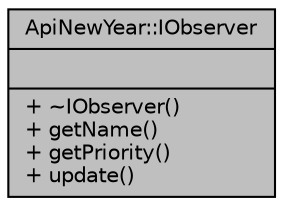 digraph "ApiNewYear::IObserver"
{
  edge [fontname="Helvetica",fontsize="10",labelfontname="Helvetica",labelfontsize="10"];
  node [fontname="Helvetica",fontsize="10",shape=record];
  Node1 [label="{ApiNewYear::IObserver\n||+ ~IObserver()\l+ getName()\l+ getPriority()\l+ update()\l}",height=0.2,width=0.4,color="black", fillcolor="grey75", style="filled", fontcolor="black"];
}
